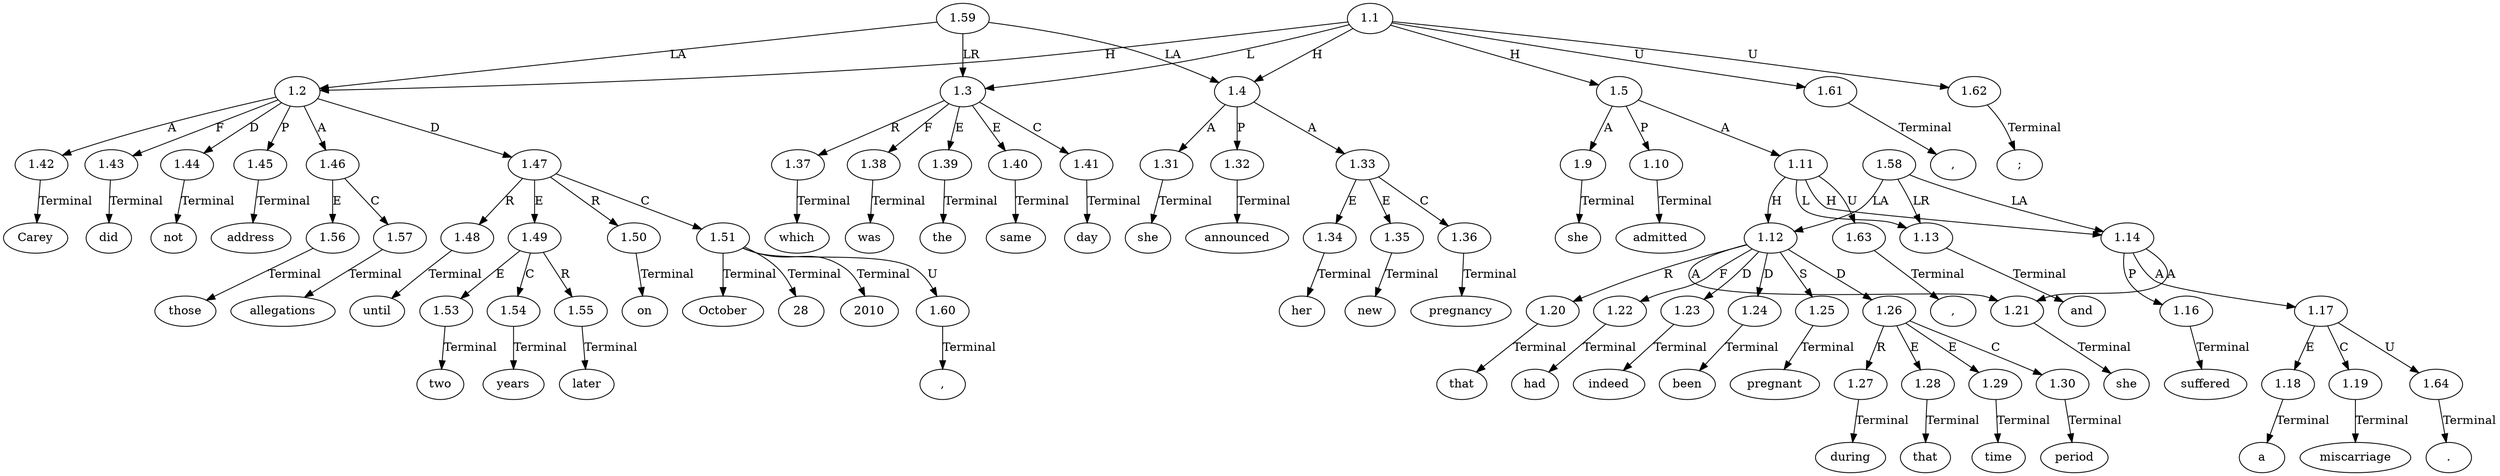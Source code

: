 // Graph
digraph {
	0.1 [label=Carey ordering=out]
	0.10 [label=later ordering=out]
	0.11 [label=on ordering=out]
	0.12 [label=October ordering=out]
	0.13 [label=28 ordering=out]
	0.14 [label="," ordering=out]
	0.15 [label=2010 ordering=out]
	0.16 [label="," ordering=out]
	0.17 [label=which ordering=out]
	0.18 [label=was ordering=out]
	0.19 [label=the ordering=out]
	0.2 [label=did ordering=out]
	0.20 [label=same ordering=out]
	0.21 [label=day ordering=out]
	0.22 [label=she ordering=out]
	0.23 [label=announced ordering=out]
	0.24 [label=her ordering=out]
	0.25 [label=new ordering=out]
	0.26 [label=pregnancy ordering=out]
	0.27 [label=";" ordering=out]
	0.28 [label=she ordering=out]
	0.29 [label=admitted ordering=out]
	0.3 [label=not ordering=out]
	0.30 [label=that ordering=out]
	0.31 [label=she ordering=out]
	0.32 [label=had ordering=out]
	0.33 [label=indeed ordering=out]
	0.34 [label=been ordering=out]
	0.35 [label=pregnant ordering=out]
	0.36 [label=during ordering=out]
	0.37 [label=that ordering=out]
	0.38 [label=time ordering=out]
	0.39 [label=period ordering=out]
	0.4 [label=address ordering=out]
	0.40 [label="," ordering=out]
	0.41 [label=and ordering=out]
	0.42 [label=suffered ordering=out]
	0.43 [label=a ordering=out]
	0.44 [label=miscarriage ordering=out]
	0.45 [label="." ordering=out]
	0.5 [label=those ordering=out]
	0.6 [label=allegations ordering=out]
	0.7 [label=until ordering=out]
	0.8 [label=two ordering=out]
	0.9 [label=years ordering=out]
	1.1 [label=1.1 ordering=out]
	1.2 [label=1.2 ordering=out]
	1.3 [label=1.3 ordering=out]
	1.4 [label=1.4 ordering=out]
	1.5 [label=1.5 ordering=out]
	1.9 [label=1.9 ordering=out]
	1.10 [label=1.10 ordering=out]
	1.11 [label=1.11 ordering=out]
	1.12 [label=1.12 ordering=out]
	1.13 [label=1.13 ordering=out]
	1.14 [label=1.14 ordering=out]
	1.16 [label=1.16 ordering=out]
	1.17 [label=1.17 ordering=out]
	1.18 [label=1.18 ordering=out]
	1.19 [label=1.19 ordering=out]
	1.20 [label=1.20 ordering=out]
	1.21 [label=1.21 ordering=out]
	1.22 [label=1.22 ordering=out]
	1.23 [label=1.23 ordering=out]
	1.24 [label=1.24 ordering=out]
	1.25 [label=1.25 ordering=out]
	1.26 [label=1.26 ordering=out]
	1.27 [label=1.27 ordering=out]
	1.28 [label=1.28 ordering=out]
	1.29 [label=1.29 ordering=out]
	1.30 [label=1.30 ordering=out]
	1.31 [label=1.31 ordering=out]
	1.32 [label=1.32 ordering=out]
	1.33 [label=1.33 ordering=out]
	1.34 [label=1.34 ordering=out]
	1.35 [label=1.35 ordering=out]
	1.36 [label=1.36 ordering=out]
	1.37 [label=1.37 ordering=out]
	1.38 [label=1.38 ordering=out]
	1.39 [label=1.39 ordering=out]
	1.40 [label=1.40 ordering=out]
	1.41 [label=1.41 ordering=out]
	1.42 [label=1.42 ordering=out]
	1.43 [label=1.43 ordering=out]
	1.44 [label=1.44 ordering=out]
	1.45 [label=1.45 ordering=out]
	1.46 [label=1.46 ordering=out]
	1.47 [label=1.47 ordering=out]
	1.48 [label=1.48 ordering=out]
	1.49 [label=1.49 ordering=out]
	1.50 [label=1.50 ordering=out]
	1.51 [label=1.51 ordering=out]
	1.53 [label=1.53 ordering=out]
	1.54 [label=1.54 ordering=out]
	1.55 [label=1.55 ordering=out]
	1.56 [label=1.56 ordering=out]
	1.57 [label=1.57 ordering=out]
	1.58 [label=1.58 ordering=out]
	1.59 [label=1.59 ordering=out]
	1.60 [label=1.60 ordering=out]
	1.61 [label=1.61 ordering=out]
	1.62 [label=1.62 ordering=out]
	1.63 [label=1.63 ordering=out]
	1.64 [label=1.64 ordering=out]
	1.1 -> 1.2 [label=H ordering=out]
	1.1 -> 1.3 [label=L ordering=out]
	1.1 -> 1.4 [label=H ordering=out]
	1.1 -> 1.5 [label=H ordering=out]
	1.1 -> 1.61 [label=U ordering=out]
	1.1 -> 1.62 [label=U ordering=out]
	1.2 -> 1.42 [label=A ordering=out]
	1.2 -> 1.43 [label=F ordering=out]
	1.2 -> 1.44 [label=D ordering=out]
	1.2 -> 1.45 [label=P ordering=out]
	1.2 -> 1.46 [label=A ordering=out]
	1.2 -> 1.47 [label=D ordering=out]
	1.3 -> 1.37 [label=R ordering=out]
	1.3 -> 1.38 [label=F ordering=out]
	1.3 -> 1.39 [label=E ordering=out]
	1.3 -> 1.40 [label=E ordering=out]
	1.3 -> 1.41 [label=C ordering=out]
	1.4 -> 1.31 [label=A ordering=out]
	1.4 -> 1.32 [label=P ordering=out]
	1.4 -> 1.33 [label=A ordering=out]
	1.5 -> 1.9 [label=A ordering=out]
	1.5 -> 1.10 [label=P ordering=out]
	1.5 -> 1.11 [label=A ordering=out]
	1.9 -> 0.28 [label=Terminal ordering=out]
	1.10 -> 0.29 [label=Terminal ordering=out]
	1.11 -> 1.12 [label=H ordering=out]
	1.11 -> 1.13 [label=L ordering=out]
	1.11 -> 1.14 [label=H ordering=out]
	1.11 -> 1.63 [label=U ordering=out]
	1.12 -> 1.20 [label=R ordering=out]
	1.12 -> 1.21 [label=A ordering=out]
	1.12 -> 1.22 [label=F ordering=out]
	1.12 -> 1.23 [label=D ordering=out]
	1.12 -> 1.24 [label=D ordering=out]
	1.12 -> 1.25 [label=S ordering=out]
	1.12 -> 1.26 [label=D ordering=out]
	1.13 -> 0.41 [label=Terminal ordering=out]
	1.14 -> 1.16 [label=P ordering=out]
	1.14 -> 1.17 [label=A ordering=out]
	1.14 -> 1.21 [label=A ordering=out]
	1.16 -> 0.42 [label=Terminal ordering=out]
	1.17 -> 1.18 [label=E ordering=out]
	1.17 -> 1.19 [label=C ordering=out]
	1.17 -> 1.64 [label=U ordering=out]
	1.18 -> 0.43 [label=Terminal ordering=out]
	1.19 -> 0.44 [label=Terminal ordering=out]
	1.20 -> 0.30 [label=Terminal ordering=out]
	1.21 -> 0.31 [label=Terminal ordering=out]
	1.22 -> 0.32 [label=Terminal ordering=out]
	1.23 -> 0.33 [label=Terminal ordering=out]
	1.24 -> 0.34 [label=Terminal ordering=out]
	1.25 -> 0.35 [label=Terminal ordering=out]
	1.26 -> 1.27 [label=R ordering=out]
	1.26 -> 1.28 [label=E ordering=out]
	1.26 -> 1.29 [label=E ordering=out]
	1.26 -> 1.30 [label=C ordering=out]
	1.27 -> 0.36 [label=Terminal ordering=out]
	1.28 -> 0.37 [label=Terminal ordering=out]
	1.29 -> 0.38 [label=Terminal ordering=out]
	1.30 -> 0.39 [label=Terminal ordering=out]
	1.31 -> 0.22 [label=Terminal ordering=out]
	1.32 -> 0.23 [label=Terminal ordering=out]
	1.33 -> 1.34 [label=E ordering=out]
	1.33 -> 1.35 [label=E ordering=out]
	1.33 -> 1.36 [label=C ordering=out]
	1.34 -> 0.24 [label=Terminal ordering=out]
	1.35 -> 0.25 [label=Terminal ordering=out]
	1.36 -> 0.26 [label=Terminal ordering=out]
	1.37 -> 0.17 [label=Terminal ordering=out]
	1.38 -> 0.18 [label=Terminal ordering=out]
	1.39 -> 0.19 [label=Terminal ordering=out]
	1.40 -> 0.20 [label=Terminal ordering=out]
	1.41 -> 0.21 [label=Terminal ordering=out]
	1.42 -> 0.1 [label=Terminal ordering=out]
	1.43 -> 0.2 [label=Terminal ordering=out]
	1.44 -> 0.3 [label=Terminal ordering=out]
	1.45 -> 0.4 [label=Terminal ordering=out]
	1.46 -> 1.56 [label=E ordering=out]
	1.46 -> 1.57 [label=C ordering=out]
	1.47 -> 1.48 [label=R ordering=out]
	1.47 -> 1.49 [label=E ordering=out]
	1.47 -> 1.50 [label=R ordering=out]
	1.47 -> 1.51 [label=C ordering=out]
	1.48 -> 0.7 [label=Terminal ordering=out]
	1.49 -> 1.53 [label=E ordering=out]
	1.49 -> 1.54 [label=C ordering=out]
	1.49 -> 1.55 [label=R ordering=out]
	1.50 -> 0.11 [label=Terminal ordering=out]
	1.51 -> 0.12 [label=Terminal ordering=out]
	1.51 -> 0.13 [label=Terminal ordering=out]
	1.51 -> 0.15 [label=Terminal ordering=out]
	1.51 -> 1.60 [label=U ordering=out]
	1.53 -> 0.8 [label=Terminal ordering=out]
	1.54 -> 0.9 [label=Terminal ordering=out]
	1.55 -> 0.10 [label=Terminal ordering=out]
	1.56 -> 0.5 [label=Terminal ordering=out]
	1.57 -> 0.6 [label=Terminal ordering=out]
	1.58 -> 1.12 [label=LA ordering=out]
	1.58 -> 1.13 [label=LR ordering=out]
	1.58 -> 1.14 [label=LA ordering=out]
	1.59 -> 1.2 [label=LA ordering=out]
	1.59 -> 1.3 [label=LR ordering=out]
	1.59 -> 1.4 [label=LA ordering=out]
	1.60 -> 0.14 [label=Terminal ordering=out]
	1.61 -> 0.16 [label=Terminal ordering=out]
	1.62 -> 0.27 [label=Terminal ordering=out]
	1.63 -> 0.40 [label=Terminal ordering=out]
	1.64 -> 0.45 [label=Terminal ordering=out]
}
